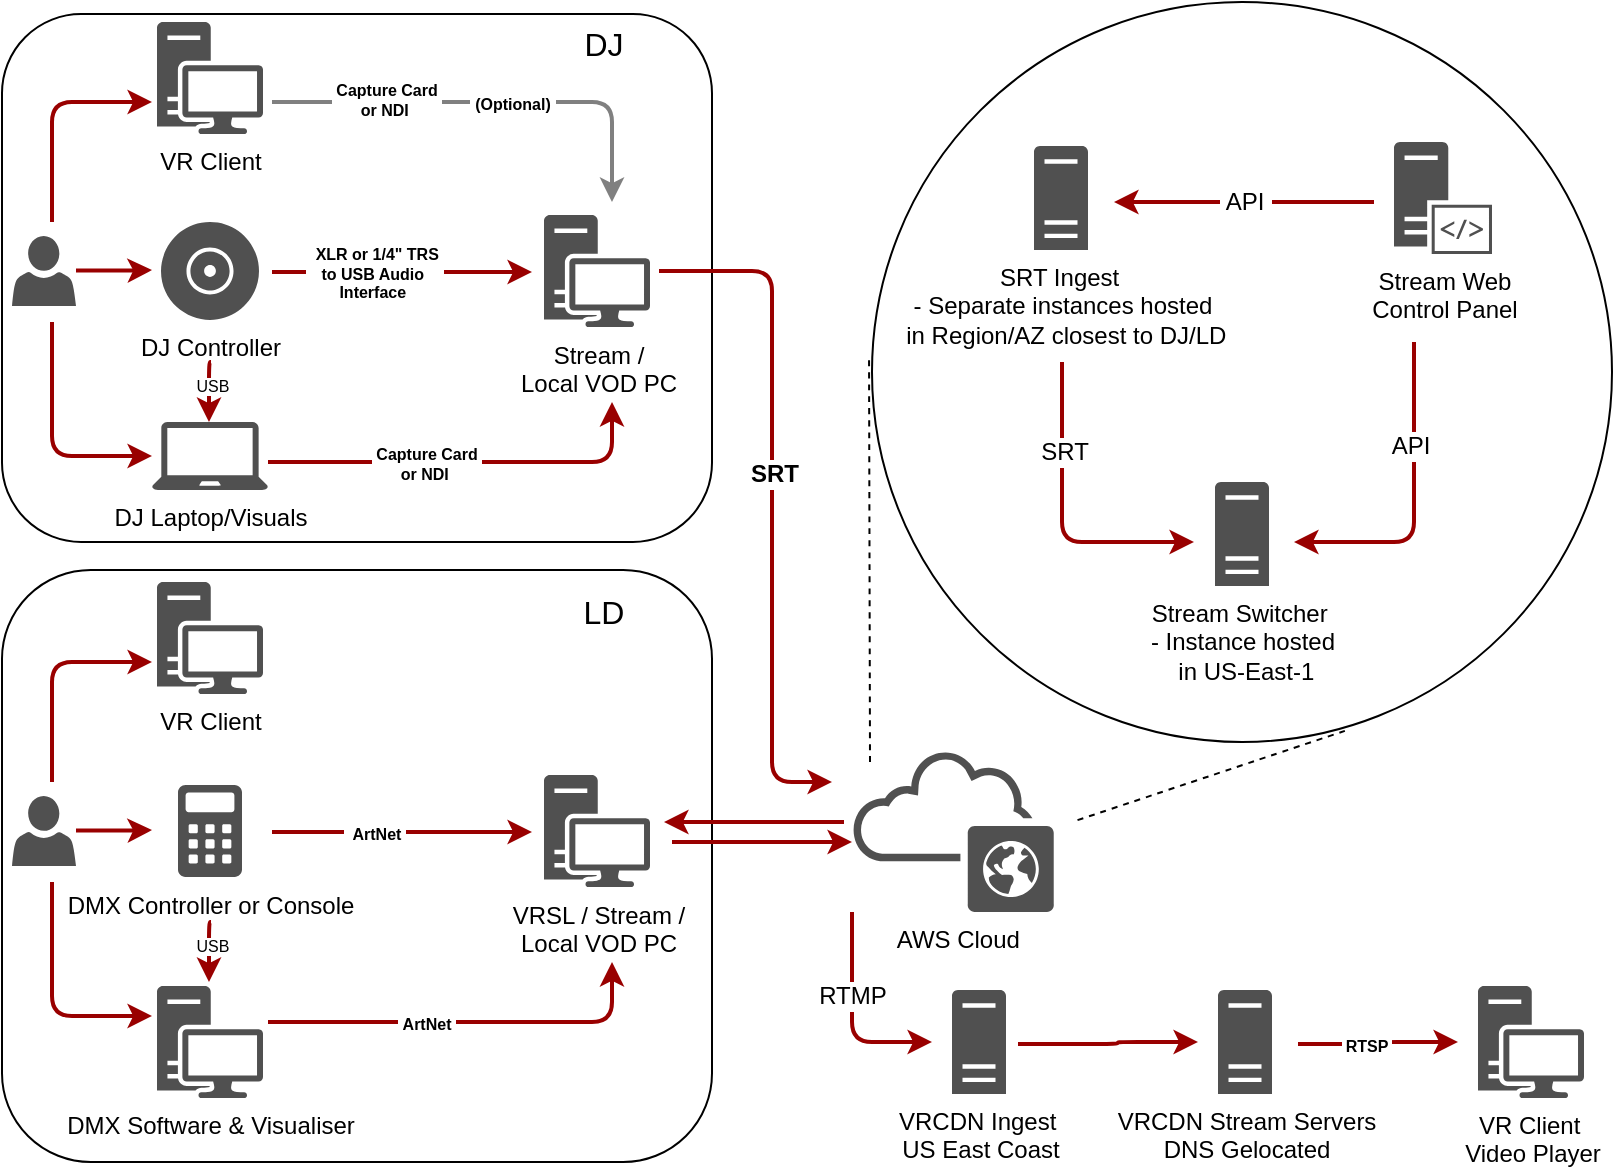 <mxfile version="24.7.6">
  <diagram name="Page-1" id="c7558073-3199-34d8-9f00-42111426c3f3">
    <mxGraphModel dx="1102" dy="573" grid="1" gridSize="10" guides="1" tooltips="1" connect="1" arrows="1" fold="1" page="1" pageScale="1" pageWidth="826" pageHeight="1169" background="none" math="0" shadow="0">
      <root>
        <mxCell id="0" />
        <mxCell id="1" parent="0" />
        <mxCell id="5zzfdvalp0ISnl_wuwMz-143" value="" style="ellipse;whiteSpace=wrap;html=1;aspect=fixed;" vertex="1" parent="1">
          <mxGeometry x="450" y="10" width="370" height="370" as="geometry" />
        </mxCell>
        <mxCell id="5zzfdvalp0ISnl_wuwMz-177" value="" style="rounded=1;whiteSpace=wrap;html=1;" vertex="1" parent="1">
          <mxGeometry x="15" y="294" width="355" height="296" as="geometry" />
        </mxCell>
        <mxCell id="5zzfdvalp0ISnl_wuwMz-176" value="" style="rounded=1;whiteSpace=wrap;html=1;" vertex="1" parent="1">
          <mxGeometry x="15" y="16" width="355" height="264" as="geometry" />
        </mxCell>
        <mxCell id="65" value="" style="edgeStyle=elbowEdgeStyle;elbow=horizontal;strokeColor=#808080;strokeWidth=2" parent="1" edge="1">
          <mxGeometry width="100" height="100" relative="1" as="geometry">
            <mxPoint x="150" y="60" as="sourcePoint" />
            <mxPoint x="320" y="110" as="targetPoint" />
            <Array as="points">
              <mxPoint x="320" y="60" />
            </Array>
          </mxGeometry>
        </mxCell>
        <mxCell id="5zzfdvalp0ISnl_wuwMz-123" value="&lt;div&gt;&lt;b&gt;&amp;nbsp;Capture Card&amp;nbsp;&lt;/b&gt;&lt;/div&gt;&lt;div&gt;&lt;b&gt;or NDI&amp;nbsp; &lt;/b&gt;&lt;/div&gt;" style="edgeLabel;html=1;align=center;verticalAlign=middle;resizable=0;points=[];fontSize=8;" vertex="1" connectable="0" parent="65">
          <mxGeometry x="-0.487" y="1" relative="1" as="geometry">
            <mxPoint as="offset" />
          </mxGeometry>
        </mxCell>
        <mxCell id="5zzfdvalp0ISnl_wuwMz-138" value="&amp;nbsp;(Optional)&amp;nbsp; " style="edgeLabel;html=1;align=center;verticalAlign=middle;resizable=0;points=[];fontSize=8;fontStyle=1" vertex="1" connectable="0" parent="65">
          <mxGeometry x="0.09" y="-1" relative="1" as="geometry">
            <mxPoint as="offset" />
          </mxGeometry>
        </mxCell>
        <mxCell id="5zzfdvalp0ISnl_wuwMz-98" value="&lt;div&gt;&amp;nbsp;AWS Cloud&lt;br&gt;&lt;/div&gt;" style="sketch=0;pointerEvents=1;shadow=0;dashed=0;html=1;strokeColor=none;fillColor=#505050;labelPosition=center;verticalLabelPosition=bottom;outlineConnect=0;verticalAlign=top;align=center;shape=mxgraph.office.clouds.public_cloud;" vertex="1" parent="1">
          <mxGeometry x="440" y="384" width="101" height="81" as="geometry" />
        </mxCell>
        <mxCell id="5zzfdvalp0ISnl_wuwMz-101" value="VR Client" style="sketch=0;pointerEvents=1;shadow=0;dashed=0;html=1;strokeColor=none;fillColor=#505050;labelPosition=center;verticalLabelPosition=bottom;verticalAlign=top;outlineConnect=0;align=center;shape=mxgraph.office.devices.workstation;" vertex="1" parent="1">
          <mxGeometry x="92.5" y="20" width="53" height="56" as="geometry" />
        </mxCell>
        <mxCell id="5zzfdvalp0ISnl_wuwMz-102" value="" style="sketch=0;pointerEvents=1;shadow=0;dashed=0;html=1;strokeColor=none;fillColor=#505050;labelPosition=center;verticalLabelPosition=bottom;verticalAlign=top;outlineConnect=0;align=center;shape=mxgraph.office.users.user;" vertex="1" parent="1">
          <mxGeometry x="20" y="127" width="32" height="35" as="geometry" />
        </mxCell>
        <mxCell id="5zzfdvalp0ISnl_wuwMz-110" value="&lt;div&gt;DJ Laptop/Visuals&lt;/div&gt;" style="sketch=0;pointerEvents=1;shadow=0;dashed=0;html=1;strokeColor=none;fillColor=#505050;labelPosition=center;verticalLabelPosition=bottom;verticalAlign=top;outlineConnect=0;align=center;shape=mxgraph.office.devices.laptop;" vertex="1" parent="1">
          <mxGeometry x="90" y="220" width="58" height="34" as="geometry" />
        </mxCell>
        <mxCell id="5zzfdvalp0ISnl_wuwMz-121" value="" style="edgeStyle=elbowEdgeStyle;elbow=horizontal;strokeColor=#990000;strokeWidth=2" edge="1" parent="1">
          <mxGeometry width="100" height="100" relative="1" as="geometry">
            <mxPoint x="148" y="240" as="sourcePoint" />
            <mxPoint x="320" y="210" as="targetPoint" />
            <Array as="points">
              <mxPoint x="320" y="230" />
            </Array>
          </mxGeometry>
        </mxCell>
        <mxCell id="5zzfdvalp0ISnl_wuwMz-122" value="&lt;div&gt;&lt;b&gt;&amp;nbsp;Capture Card&amp;nbsp;&lt;/b&gt;&lt;/div&gt;&lt;div&gt;&lt;b&gt;or NDI&amp;nbsp; &lt;/b&gt;&lt;/div&gt;" style="edgeLabel;html=1;align=center;verticalAlign=middle;resizable=0;points=[];fontSize=8;" vertex="1" connectable="0" parent="5zzfdvalp0ISnl_wuwMz-121">
          <mxGeometry x="-0.218" y="-1" relative="1" as="geometry">
            <mxPoint as="offset" />
          </mxGeometry>
        </mxCell>
        <mxCell id="5zzfdvalp0ISnl_wuwMz-124" value="" style="edgeStyle=elbowEdgeStyle;elbow=horizontal;strokeColor=#990000;strokeWidth=2" edge="1" parent="1">
          <mxGeometry width="100" height="100" relative="1" as="geometry">
            <mxPoint x="150" y="145" as="sourcePoint" />
            <mxPoint x="280" y="145" as="targetPoint" />
            <Array as="points">
              <mxPoint x="230" y="250" />
            </Array>
          </mxGeometry>
        </mxCell>
        <mxCell id="5zzfdvalp0ISnl_wuwMz-125" value="&lt;div&gt;&lt;b&gt;&amp;nbsp; XLR or 1/4&quot; TRS&amp;nbsp;&lt;/b&gt;&lt;/div&gt;&lt;div&gt;&lt;b&gt;to USB Audio&amp;nbsp;&lt;/b&gt;&lt;/div&gt;&lt;div&gt;&lt;b&gt;Interface&amp;nbsp; &lt;br&gt;&lt;/b&gt;&lt;/div&gt;" style="edgeLabel;html=1;align=center;verticalAlign=middle;resizable=0;points=[];fontSize=8;" vertex="1" connectable="0" parent="5zzfdvalp0ISnl_wuwMz-124">
          <mxGeometry x="-0.218" y="-1" relative="1" as="geometry">
            <mxPoint as="offset" />
          </mxGeometry>
        </mxCell>
        <mxCell id="5zzfdvalp0ISnl_wuwMz-126" value="" style="edgeStyle=elbowEdgeStyle;elbow=horizontal;strokeColor=#990000;strokeWidth=2" edge="1" parent="1">
          <mxGeometry width="100" height="100" relative="1" as="geometry">
            <mxPoint x="40" y="120" as="sourcePoint" />
            <mxPoint x="90" y="60" as="targetPoint" />
            <Array as="points">
              <mxPoint x="40" y="60" />
            </Array>
          </mxGeometry>
        </mxCell>
        <mxCell id="5zzfdvalp0ISnl_wuwMz-128" value="" style="edgeStyle=elbowEdgeStyle;elbow=horizontal;strokeColor=#990000;strokeWidth=2" edge="1" parent="1" target="5zzfdvalp0ISnl_wuwMz-110">
          <mxGeometry width="100" height="100" relative="1" as="geometry">
            <mxPoint x="40" y="170" as="sourcePoint" />
            <mxPoint x="105" y="232.5" as="targetPoint" />
            <Array as="points">
              <mxPoint x="40" y="237" />
            </Array>
          </mxGeometry>
        </mxCell>
        <mxCell id="5zzfdvalp0ISnl_wuwMz-129" value="" style="edgeStyle=elbowEdgeStyle;elbow=horizontal;strokeColor=#990000;strokeWidth=2" edge="1" parent="1">
          <mxGeometry width="100" height="100" relative="1" as="geometry">
            <mxPoint x="52" y="144.26" as="sourcePoint" />
            <mxPoint x="90" y="144" as="targetPoint" />
            <Array as="points">
              <mxPoint x="80" y="144.26" />
            </Array>
          </mxGeometry>
        </mxCell>
        <mxCell id="5zzfdvalp0ISnl_wuwMz-97" value="Stream / &lt;br&gt;Local VOD PC" style="sketch=0;pointerEvents=1;shadow=0;dashed=0;html=1;strokeColor=none;fillColor=#505050;labelPosition=center;verticalLabelPosition=bottom;verticalAlign=top;outlineConnect=0;align=center;shape=mxgraph.office.devices.workstation;" vertex="1" parent="1">
          <mxGeometry x="286" y="116.5" width="53" height="56" as="geometry" />
        </mxCell>
        <mxCell id="5zzfdvalp0ISnl_wuwMz-96" value="&lt;div&gt;DJ Controller&lt;/div&gt;" style="sketch=0;pointerEvents=1;shadow=0;dashed=0;html=1;strokeColor=none;fillColor=#505050;labelPosition=center;verticalLabelPosition=bottom;verticalAlign=top;outlineConnect=0;align=center;shape=mxgraph.office.devices.cd_dvd;" vertex="1" parent="1">
          <mxGeometry x="94.5" y="120" width="49" height="49" as="geometry" />
        </mxCell>
        <mxCell id="5zzfdvalp0ISnl_wuwMz-130" value="" style="edgeStyle=elbowEdgeStyle;elbow=horizontal;strokeColor=#990000;strokeWidth=2" edge="1" parent="1">
          <mxGeometry width="100" height="100" relative="1" as="geometry">
            <mxPoint x="343.5" y="144.52" as="sourcePoint" />
            <mxPoint x="430" y="400" as="targetPoint" />
            <Array as="points">
              <mxPoint x="400" y="270" />
            </Array>
          </mxGeometry>
        </mxCell>
        <mxCell id="5zzfdvalp0ISnl_wuwMz-137" value="&amp;nbsp;SRT&amp;nbsp; " style="edgeLabel;html=1;align=center;verticalAlign=middle;resizable=0;points=[];fontSize=12;fontStyle=1" vertex="1" connectable="0" parent="5zzfdvalp0ISnl_wuwMz-130">
          <mxGeometry x="-0.078" y="1" relative="1" as="geometry">
            <mxPoint as="offset" />
          </mxGeometry>
        </mxCell>
        <mxCell id="5zzfdvalp0ISnl_wuwMz-135" value="" style="edgeStyle=elbowEdgeStyle;elbow=horizontal;strokeColor=#990000;strokeWidth=2" edge="1" parent="1" target="5zzfdvalp0ISnl_wuwMz-110">
          <mxGeometry width="100" height="100" relative="1" as="geometry">
            <mxPoint x="119.5" y="190" as="sourcePoint" />
            <mxPoint x="119" y="210" as="targetPoint" />
            <Array as="points">
              <mxPoint x="118.5" y="190" />
            </Array>
          </mxGeometry>
        </mxCell>
        <mxCell id="5zzfdvalp0ISnl_wuwMz-136" value="USB" style="edgeLabel;html=1;align=center;verticalAlign=middle;resizable=0;points=[];fontSize=8;" vertex="1" connectable="0" parent="5zzfdvalp0ISnl_wuwMz-135">
          <mxGeometry x="-0.146" y="1" relative="1" as="geometry">
            <mxPoint as="offset" />
          </mxGeometry>
        </mxCell>
        <mxCell id="5zzfdvalp0ISnl_wuwMz-144" value="" style="endArrow=none;dashed=1;html=1;rounded=0;fontSize=12;startSize=8;endSize=8;curved=1;entryX=-0.004;entryY=0.477;entryDx=0;entryDy=0;entryPerimeter=0;" edge="1" parent="1" target="5zzfdvalp0ISnl_wuwMz-143">
          <mxGeometry width="50" height="50" relative="1" as="geometry">
            <mxPoint x="449" y="390" as="sourcePoint" />
            <mxPoint x="450" y="320" as="targetPoint" />
          </mxGeometry>
        </mxCell>
        <mxCell id="5zzfdvalp0ISnl_wuwMz-145" value="" style="endArrow=none;dashed=1;html=1;rounded=0;fontSize=12;startSize=8;endSize=8;curved=1;exitX=0.639;exitY=0.985;exitDx=0;exitDy=0;exitPerimeter=0;" edge="1" parent="1" source="5zzfdvalp0ISnl_wuwMz-143">
          <mxGeometry width="50" height="50" relative="1" as="geometry">
            <mxPoint x="783.41" y="356.17" as="sourcePoint" />
            <mxPoint x="550" y="420" as="targetPoint" />
          </mxGeometry>
        </mxCell>
        <mxCell id="5zzfdvalp0ISnl_wuwMz-99" value="&lt;div&gt;Stream Web&lt;/div&gt;&lt;div&gt;Control Panel&lt;br&gt;&lt;/div&gt;" style="sketch=0;pointerEvents=1;shadow=0;dashed=0;html=1;strokeColor=none;fillColor=#505050;labelPosition=center;verticalLabelPosition=bottom;verticalAlign=top;outlineConnect=0;align=center;shape=mxgraph.office.servers.server_side_code;" vertex="1" parent="1">
          <mxGeometry x="711" y="80" width="49" height="56" as="geometry" />
        </mxCell>
        <mxCell id="5zzfdvalp0ISnl_wuwMz-100" value="&lt;div&gt;SRT Ingest&amp;nbsp;&lt;/div&gt;&lt;div&gt;- Separate instances hosted&lt;/div&gt;&lt;div&gt;&amp;nbsp;in Region/AZ closest to DJ/LD&lt;/div&gt;" style="sketch=0;pointerEvents=1;shadow=0;dashed=0;html=1;strokeColor=none;fillColor=#505050;labelPosition=center;verticalLabelPosition=bottom;verticalAlign=top;outlineConnect=0;align=center;shape=mxgraph.office.servers.server_generic;" vertex="1" parent="1">
          <mxGeometry x="531" y="82" width="27" height="52" as="geometry" />
        </mxCell>
        <mxCell id="5zzfdvalp0ISnl_wuwMz-146" value="&lt;div&gt;Stream Switcher&amp;nbsp;&lt;/div&gt;&lt;div&gt;- Instance hosted&lt;/div&gt;&lt;div&gt;&amp;nbsp;in US-East-1&lt;/div&gt;" style="sketch=0;pointerEvents=1;shadow=0;dashed=0;html=1;strokeColor=none;fillColor=#505050;labelPosition=center;verticalLabelPosition=bottom;verticalAlign=top;outlineConnect=0;align=center;shape=mxgraph.office.servers.server_generic;" vertex="1" parent="1">
          <mxGeometry x="621.5" y="250" width="27" height="52" as="geometry" />
        </mxCell>
        <mxCell id="5zzfdvalp0ISnl_wuwMz-147" value="" style="edgeStyle=elbowEdgeStyle;elbow=horizontal;strokeColor=#990000;strokeWidth=2" edge="1" parent="1">
          <mxGeometry width="100" height="100" relative="1" as="geometry">
            <mxPoint x="545" y="190" as="sourcePoint" />
            <mxPoint x="611" y="280" as="targetPoint" />
            <Array as="points">
              <mxPoint x="545" y="190" />
            </Array>
          </mxGeometry>
        </mxCell>
        <mxCell id="5zzfdvalp0ISnl_wuwMz-194" value="SRT" style="edgeLabel;html=1;align=center;verticalAlign=middle;resizable=0;points=[];fontSize=12;" vertex="1" connectable="0" parent="5zzfdvalp0ISnl_wuwMz-147">
          <mxGeometry x="-0.428" y="1" relative="1" as="geometry">
            <mxPoint as="offset" />
          </mxGeometry>
        </mxCell>
        <mxCell id="5zzfdvalp0ISnl_wuwMz-149" value="" style="edgeStyle=elbowEdgeStyle;elbow=horizontal;strokeColor=#990000;strokeWidth=2" edge="1" parent="1">
          <mxGeometry width="100" height="100" relative="1" as="geometry">
            <mxPoint x="721" y="180" as="sourcePoint" />
            <mxPoint x="661" y="280" as="targetPoint" />
            <Array as="points">
              <mxPoint x="721" y="286" />
            </Array>
          </mxGeometry>
        </mxCell>
        <mxCell id="5zzfdvalp0ISnl_wuwMz-152" value="API" style="edgeLabel;html=1;align=center;verticalAlign=middle;resizable=0;points=[];fontSize=12;" vertex="1" connectable="0" parent="5zzfdvalp0ISnl_wuwMz-149">
          <mxGeometry x="-0.35" y="-2" relative="1" as="geometry">
            <mxPoint as="offset" />
          </mxGeometry>
        </mxCell>
        <mxCell id="5zzfdvalp0ISnl_wuwMz-150" value="" style="edgeStyle=elbowEdgeStyle;elbow=horizontal;strokeColor=#990000;strokeWidth=2" edge="1" parent="1">
          <mxGeometry width="100" height="100" relative="1" as="geometry">
            <mxPoint x="701" y="110" as="sourcePoint" />
            <mxPoint x="571" y="110" as="targetPoint" />
            <Array as="points">
              <mxPoint x="641" y="110" />
            </Array>
          </mxGeometry>
        </mxCell>
        <mxCell id="5zzfdvalp0ISnl_wuwMz-151" value="&amp;nbsp;API&amp;nbsp; " style="edgeLabel;html=1;align=center;verticalAlign=middle;resizable=0;points=[];fontSize=12;" vertex="1" connectable="0" parent="5zzfdvalp0ISnl_wuwMz-150">
          <mxGeometry x="-0.002" relative="1" as="geometry">
            <mxPoint as="offset" />
          </mxGeometry>
        </mxCell>
        <mxCell id="5zzfdvalp0ISnl_wuwMz-157" value="VR Client" style="sketch=0;pointerEvents=1;shadow=0;dashed=0;html=1;strokeColor=none;fillColor=#505050;labelPosition=center;verticalLabelPosition=bottom;verticalAlign=top;outlineConnect=0;align=center;shape=mxgraph.office.devices.workstation;" vertex="1" parent="1">
          <mxGeometry x="92.5" y="300" width="53" height="56" as="geometry" />
        </mxCell>
        <mxCell id="5zzfdvalp0ISnl_wuwMz-158" value="" style="sketch=0;pointerEvents=1;shadow=0;dashed=0;html=1;strokeColor=none;fillColor=#505050;labelPosition=center;verticalLabelPosition=bottom;verticalAlign=top;outlineConnect=0;align=center;shape=mxgraph.office.users.user;" vertex="1" parent="1">
          <mxGeometry x="20" y="407" width="32" height="35" as="geometry" />
        </mxCell>
        <mxCell id="5zzfdvalp0ISnl_wuwMz-160" value="" style="edgeStyle=elbowEdgeStyle;elbow=horizontal;strokeColor=#990000;strokeWidth=2" edge="1" parent="1">
          <mxGeometry width="100" height="100" relative="1" as="geometry">
            <mxPoint x="148" y="520" as="sourcePoint" />
            <mxPoint x="320" y="490" as="targetPoint" />
            <Array as="points">
              <mxPoint x="320" y="510" />
            </Array>
          </mxGeometry>
        </mxCell>
        <mxCell id="5zzfdvalp0ISnl_wuwMz-161" value="&lt;div&gt;&lt;b&gt;&amp;nbsp;ArtNet&amp;nbsp; &lt;/b&gt;&lt;/div&gt;" style="edgeLabel;html=1;align=center;verticalAlign=middle;resizable=0;points=[];fontSize=8;" vertex="1" connectable="0" parent="5zzfdvalp0ISnl_wuwMz-160">
          <mxGeometry x="-0.218" y="-1" relative="1" as="geometry">
            <mxPoint as="offset" />
          </mxGeometry>
        </mxCell>
        <mxCell id="5zzfdvalp0ISnl_wuwMz-162" value="" style="edgeStyle=elbowEdgeStyle;elbow=horizontal;strokeColor=#990000;strokeWidth=2" edge="1" parent="1">
          <mxGeometry width="100" height="100" relative="1" as="geometry">
            <mxPoint x="150" y="425" as="sourcePoint" />
            <mxPoint x="280" y="425" as="targetPoint" />
            <Array as="points">
              <mxPoint x="230" y="530" />
            </Array>
          </mxGeometry>
        </mxCell>
        <mxCell id="5zzfdvalp0ISnl_wuwMz-163" value="&lt;div&gt;&lt;b&gt;&amp;nbsp; ArtNet&amp;nbsp; &lt;br&gt;&lt;/b&gt;&lt;/div&gt;" style="edgeLabel;html=1;align=center;verticalAlign=middle;resizable=0;points=[];fontSize=8;" vertex="1" connectable="0" parent="5zzfdvalp0ISnl_wuwMz-162">
          <mxGeometry x="-0.218" y="-1" relative="1" as="geometry">
            <mxPoint as="offset" />
          </mxGeometry>
        </mxCell>
        <mxCell id="5zzfdvalp0ISnl_wuwMz-164" value="" style="edgeStyle=elbowEdgeStyle;elbow=horizontal;strokeColor=#990000;strokeWidth=2" edge="1" parent="1">
          <mxGeometry width="100" height="100" relative="1" as="geometry">
            <mxPoint x="40" y="400" as="sourcePoint" />
            <mxPoint x="90" y="340" as="targetPoint" />
            <Array as="points">
              <mxPoint x="40" y="340" />
            </Array>
          </mxGeometry>
        </mxCell>
        <mxCell id="5zzfdvalp0ISnl_wuwMz-165" value="" style="edgeStyle=elbowEdgeStyle;elbow=horizontal;strokeColor=#990000;strokeWidth=2" edge="1" parent="1">
          <mxGeometry width="100" height="100" relative="1" as="geometry">
            <mxPoint x="40" y="450" as="sourcePoint" />
            <mxPoint x="90" y="517" as="targetPoint" />
            <Array as="points">
              <mxPoint x="40" y="517" />
            </Array>
          </mxGeometry>
        </mxCell>
        <mxCell id="5zzfdvalp0ISnl_wuwMz-166" value="" style="edgeStyle=elbowEdgeStyle;elbow=horizontal;strokeColor=#990000;strokeWidth=2" edge="1" parent="1">
          <mxGeometry width="100" height="100" relative="1" as="geometry">
            <mxPoint x="52" y="424.26" as="sourcePoint" />
            <mxPoint x="90" y="424" as="targetPoint" />
            <Array as="points">
              <mxPoint x="80" y="424.26" />
            </Array>
          </mxGeometry>
        </mxCell>
        <mxCell id="5zzfdvalp0ISnl_wuwMz-167" value="VRSL / Stream / &lt;br&gt;Local VOD PC" style="sketch=0;pointerEvents=1;shadow=0;dashed=0;html=1;strokeColor=none;fillColor=#505050;labelPosition=center;verticalLabelPosition=bottom;verticalAlign=top;outlineConnect=0;align=center;shape=mxgraph.office.devices.workstation;" vertex="1" parent="1">
          <mxGeometry x="286" y="396.5" width="53" height="56" as="geometry" />
        </mxCell>
        <mxCell id="5zzfdvalp0ISnl_wuwMz-170" value="" style="edgeStyle=elbowEdgeStyle;elbow=horizontal;strokeColor=#990000;strokeWidth=2" edge="1" parent="1">
          <mxGeometry width="100" height="100" relative="1" as="geometry">
            <mxPoint x="119.5" y="470" as="sourcePoint" />
            <mxPoint x="118.5" y="500" as="targetPoint" />
            <Array as="points">
              <mxPoint x="118.5" y="470" />
            </Array>
          </mxGeometry>
        </mxCell>
        <mxCell id="5zzfdvalp0ISnl_wuwMz-171" value="USB" style="edgeLabel;html=1;align=center;verticalAlign=middle;resizable=0;points=[];fontSize=8;" vertex="1" connectable="0" parent="5zzfdvalp0ISnl_wuwMz-170">
          <mxGeometry x="-0.146" y="1" relative="1" as="geometry">
            <mxPoint as="offset" />
          </mxGeometry>
        </mxCell>
        <mxCell id="5zzfdvalp0ISnl_wuwMz-172" value="DMX Controller or Console" style="sketch=0;pointerEvents=1;shadow=0;dashed=0;html=1;strokeColor=none;fillColor=#505050;labelPosition=center;verticalLabelPosition=bottom;verticalAlign=top;outlineConnect=0;align=center;shape=mxgraph.office.concepts.calculator;" vertex="1" parent="1">
          <mxGeometry x="103" y="401.5" width="32" height="46" as="geometry" />
        </mxCell>
        <mxCell id="5zzfdvalp0ISnl_wuwMz-173" value="DMX Software &amp;amp; Visualiser" style="sketch=0;pointerEvents=1;shadow=0;dashed=0;html=1;strokeColor=none;fillColor=#505050;labelPosition=center;verticalLabelPosition=bottom;verticalAlign=top;outlineConnect=0;align=center;shape=mxgraph.office.devices.workstation;" vertex="1" parent="1">
          <mxGeometry x="92.5" y="502" width="53" height="56" as="geometry" />
        </mxCell>
        <mxCell id="5zzfdvalp0ISnl_wuwMz-178" value="DJ" style="text;strokeColor=none;fillColor=none;html=1;align=center;verticalAlign=middle;whiteSpace=wrap;rounded=0;fontSize=16;" vertex="1" parent="1">
          <mxGeometry x="286" y="16" width="60" height="30" as="geometry" />
        </mxCell>
        <mxCell id="5zzfdvalp0ISnl_wuwMz-179" value="LD" style="text;strokeColor=none;fillColor=none;html=1;align=center;verticalAlign=middle;whiteSpace=wrap;rounded=0;fontSize=16;" vertex="1" parent="1">
          <mxGeometry x="286" y="300" width="60" height="30" as="geometry" />
        </mxCell>
        <mxCell id="5zzfdvalp0ISnl_wuwMz-181" value="" style="edgeStyle=elbowEdgeStyle;elbow=horizontal;strokeColor=#990000;strokeWidth=2" edge="1" parent="1">
          <mxGeometry width="100" height="100" relative="1" as="geometry">
            <mxPoint x="436" y="420" as="sourcePoint" />
            <mxPoint x="346" y="420" as="targetPoint" />
            <Array as="points">
              <mxPoint x="406" y="420" />
            </Array>
          </mxGeometry>
        </mxCell>
        <mxCell id="5zzfdvalp0ISnl_wuwMz-184" value="" style="edgeStyle=elbowEdgeStyle;elbow=horizontal;strokeColor=#990000;strokeWidth=2" edge="1" parent="1">
          <mxGeometry width="100" height="100" relative="1" as="geometry">
            <mxPoint x="350" y="430" as="sourcePoint" />
            <mxPoint x="440" y="430" as="targetPoint" />
            <Array as="points">
              <mxPoint x="420" y="430" />
            </Array>
          </mxGeometry>
        </mxCell>
        <mxCell id="5zzfdvalp0ISnl_wuwMz-186" value="&lt;div&gt;VRCDN Ingest&amp;nbsp;&lt;/div&gt;&lt;div&gt;US East Coast&lt;/div&gt;" style="sketch=0;pointerEvents=1;shadow=0;dashed=0;html=1;strokeColor=none;fillColor=#505050;labelPosition=center;verticalLabelPosition=bottom;verticalAlign=top;outlineConnect=0;align=center;shape=mxgraph.office.servers.server_generic;" vertex="1" parent="1">
          <mxGeometry x="490" y="504" width="27" height="52" as="geometry" />
        </mxCell>
        <mxCell id="5zzfdvalp0ISnl_wuwMz-187" value="" style="edgeStyle=elbowEdgeStyle;elbow=horizontal;strokeColor=#990000;strokeWidth=2" edge="1" parent="1" source="5zzfdvalp0ISnl_wuwMz-98">
          <mxGeometry width="100" height="100" relative="1" as="geometry">
            <mxPoint x="430" y="450" as="sourcePoint" />
            <mxPoint x="480" y="530" as="targetPoint" />
            <Array as="points">
              <mxPoint x="440" y="530" />
              <mxPoint x="440" y="540" />
            </Array>
          </mxGeometry>
        </mxCell>
        <mxCell id="5zzfdvalp0ISnl_wuwMz-193" value="RTMP" style="edgeLabel;html=1;align=center;verticalAlign=middle;resizable=0;points=[];fontSize=12;" vertex="1" connectable="0" parent="5zzfdvalp0ISnl_wuwMz-187">
          <mxGeometry x="-0.206" relative="1" as="geometry">
            <mxPoint as="offset" />
          </mxGeometry>
        </mxCell>
        <mxCell id="5zzfdvalp0ISnl_wuwMz-188" value="&lt;div&gt;VRCDN Stream Servers&lt;/div&gt;&lt;div&gt;DNS Gelocated&lt;br&gt;&lt;/div&gt;" style="sketch=0;pointerEvents=1;shadow=0;dashed=0;html=1;strokeColor=none;fillColor=#505050;labelPosition=center;verticalLabelPosition=bottom;verticalAlign=top;outlineConnect=0;align=center;shape=mxgraph.office.servers.server_generic;" vertex="1" parent="1">
          <mxGeometry x="623" y="504" width="27" height="52" as="geometry" />
        </mxCell>
        <mxCell id="5zzfdvalp0ISnl_wuwMz-189" value="&lt;div&gt;VR Client&amp;nbsp;&lt;/div&gt;&lt;div&gt;Video Player&lt;/div&gt;" style="sketch=0;pointerEvents=1;shadow=0;dashed=0;html=1;strokeColor=none;fillColor=#505050;labelPosition=center;verticalLabelPosition=bottom;verticalAlign=top;outlineConnect=0;align=center;shape=mxgraph.office.devices.workstation;" vertex="1" parent="1">
          <mxGeometry x="753" y="502" width="53" height="56" as="geometry" />
        </mxCell>
        <mxCell id="5zzfdvalp0ISnl_wuwMz-190" value="" style="edgeStyle=elbowEdgeStyle;elbow=horizontal;strokeColor=#990000;strokeWidth=2" edge="1" parent="1">
          <mxGeometry width="100" height="100" relative="1" as="geometry">
            <mxPoint x="523" y="531" as="sourcePoint" />
            <mxPoint x="613" y="530" as="targetPoint" />
            <Array as="points">
              <mxPoint x="573" y="531" />
            </Array>
          </mxGeometry>
        </mxCell>
        <mxCell id="5zzfdvalp0ISnl_wuwMz-191" value="" style="edgeStyle=elbowEdgeStyle;elbow=horizontal;strokeColor=#990000;strokeWidth=2" edge="1" parent="1">
          <mxGeometry width="100" height="100" relative="1" as="geometry">
            <mxPoint x="663" y="531" as="sourcePoint" />
            <mxPoint x="743" y="530" as="targetPoint" />
            <Array as="points">
              <mxPoint x="703" y="531" />
            </Array>
          </mxGeometry>
        </mxCell>
        <mxCell id="5zzfdvalp0ISnl_wuwMz-192" value="&lt;b&gt;&amp;nbsp;RTSP&amp;nbsp; &lt;br&gt;&lt;/b&gt;" style="edgeLabel;html=1;align=center;verticalAlign=middle;resizable=0;points=[];fontSize=8;" vertex="1" connectable="0" parent="5zzfdvalp0ISnl_wuwMz-191">
          <mxGeometry x="-0.179" y="-1" relative="1" as="geometry">
            <mxPoint as="offset" />
          </mxGeometry>
        </mxCell>
      </root>
    </mxGraphModel>
  </diagram>
</mxfile>

